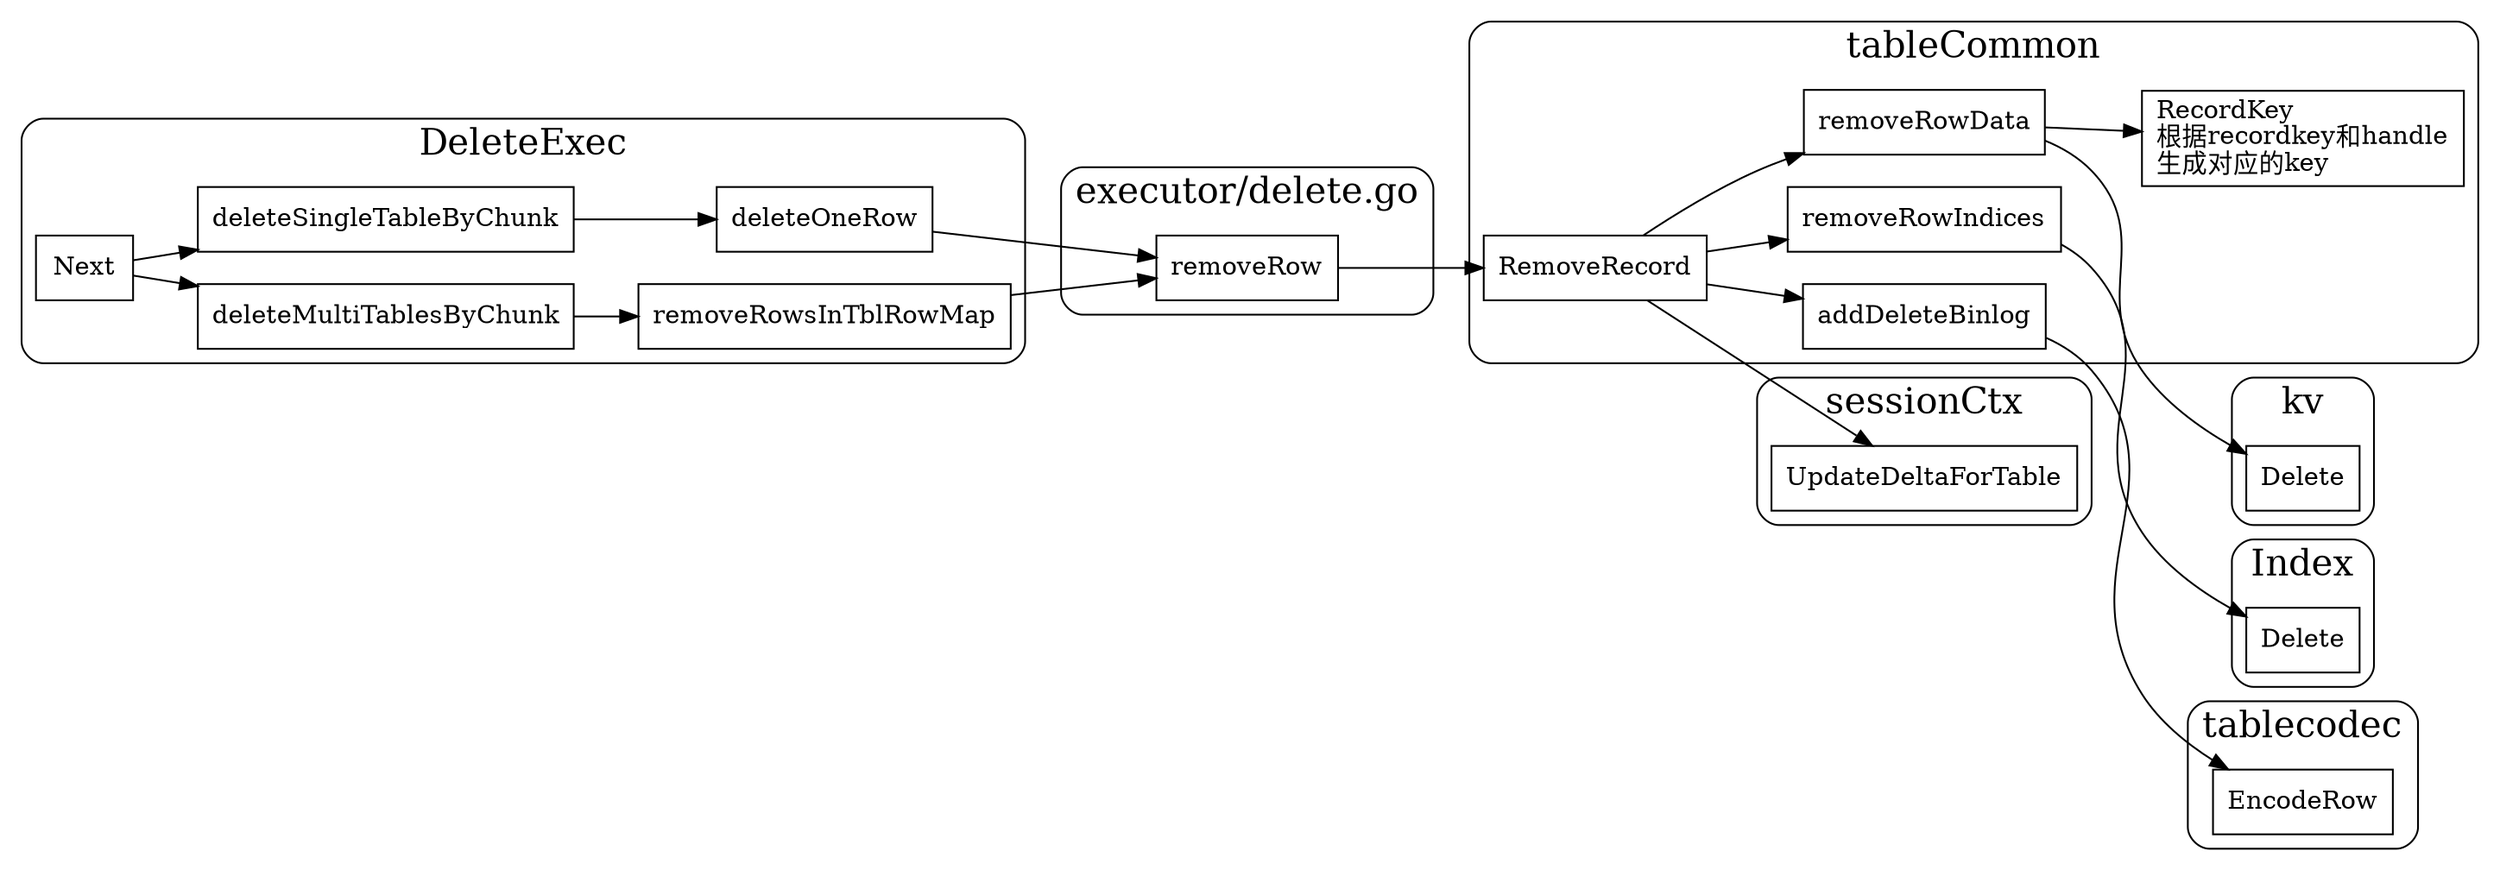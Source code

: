 digraph table_remove_record{
  node[shape=box;];
  newrank=true;
  rankdir=LR;

  subgraph cluster_kv {
    graph[label="kv";fontsize=20;style=rounded];
    txn_Delete[label="Delete"];

  }
  subgraph cluster_sessionCtx {
    graph[label="sessionCtx";fontsize=20;style=rounded];
    UpdateDeltaForTable;
  }

  subgraph cluster_tablecodec {
    graph[label="tablecodec";fontsize=20;style=rounded];
    EncodeRow;
  }

  subgraph cluster_Index {
    graph[label="Index";fontsize=20;style=rounded]
    Index_Delete[label="Delete"];
  }

  subgraph cluster_tableCommon {
    graph[label="tableCommon";fontsize=20;style=rounded];
    Table_RemoveRecord[label="RemoveRecord"];
    RecordKey[label="RecordKey\l根据recordkey和handle\l生成对应的key\l"];

    Table_RemoveRecord-> {
      removeRowData;
      removeRowIndices;
      addDeleteBinlog;
      UpdateDeltaForTable;
    };

    removeRowData -> {
      RecordKey;
      txn_Delete;
    }
    addDeleteBinlog -> {
      EncodeRow;
    }
    removeRowIndices -> Index_Delete;
  }

  subgraph cluster_executor {
    graph[label="executor/delete.go";fontsize=20;style=rounded]
    removeRow -> Table_RemoveRecord;
  }

  subgraph cluster_DeleteExec{
    graph[label="DeleteExec";fontsize=20;style=rounded]
    deleteMultiTablesByChunk -> removeRowsInTblRowMap;
    removeRowsInTblRowMap -> removeRow;
    Next -> {
      deleteMultiTablesByChunk;
      deleteSingleTableByChunk;
    }
    deleteSingleTableByChunk -> deleteOneRow -> removeRow;
  }
}
